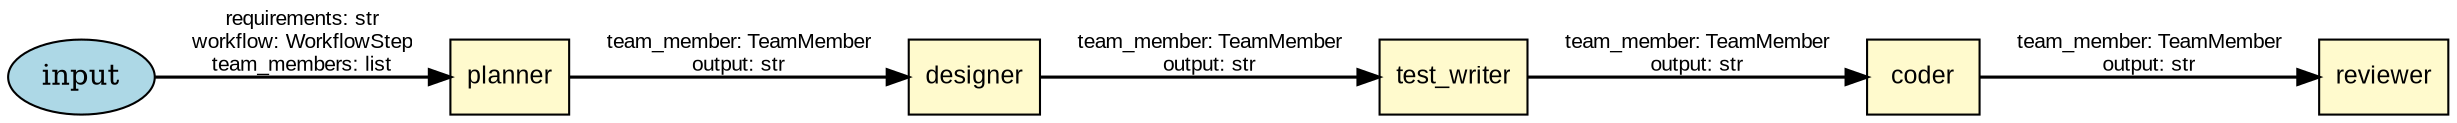 // TDD Workflow Workflow
digraph {
	graph [rankdir=LR splines=ortho]
	designer [label=designer fillcolor="#FFFACD" fontname=Arial fontsize=12 shape=box style=filled]
	coder [label=coder fillcolor="#FFFACD" fontname=Arial fontsize=12 shape=box style=filled]
	reviewer [label=reviewer fillcolor="#FFFACD" fontname=Arial fontsize=12 shape=box style=filled]
	planner [label=planner fillcolor="#FFFACD" fontname=Arial fontsize=12 shape=box style=filled]
	test_writer [label=test_writer fillcolor="#FFFACD" fontname=Arial fontsize=12 shape=box style=filled]
	input [fillcolor=lightblue shape=ellipse style=filled]
	input -> planner [label="requirements: str\nworkflow: WorkflowStep\nteam_members: list" fontname=Arial fontsize=10 penwidth=1.5]
	planner -> designer [label="team_member: TeamMember\noutput: str" fontname=Arial fontsize=10 penwidth=1.5]
	designer -> test_writer [label="team_member: TeamMember\noutput: str" fontname=Arial fontsize=10 penwidth=1.5]
	test_writer -> coder [label="team_member: TeamMember\noutput: str" fontname=Arial fontsize=10 penwidth=1.5]
	coder -> reviewer [label="team_member: TeamMember\noutput: str" fontname=Arial fontsize=10 penwidth=1.5]
}
